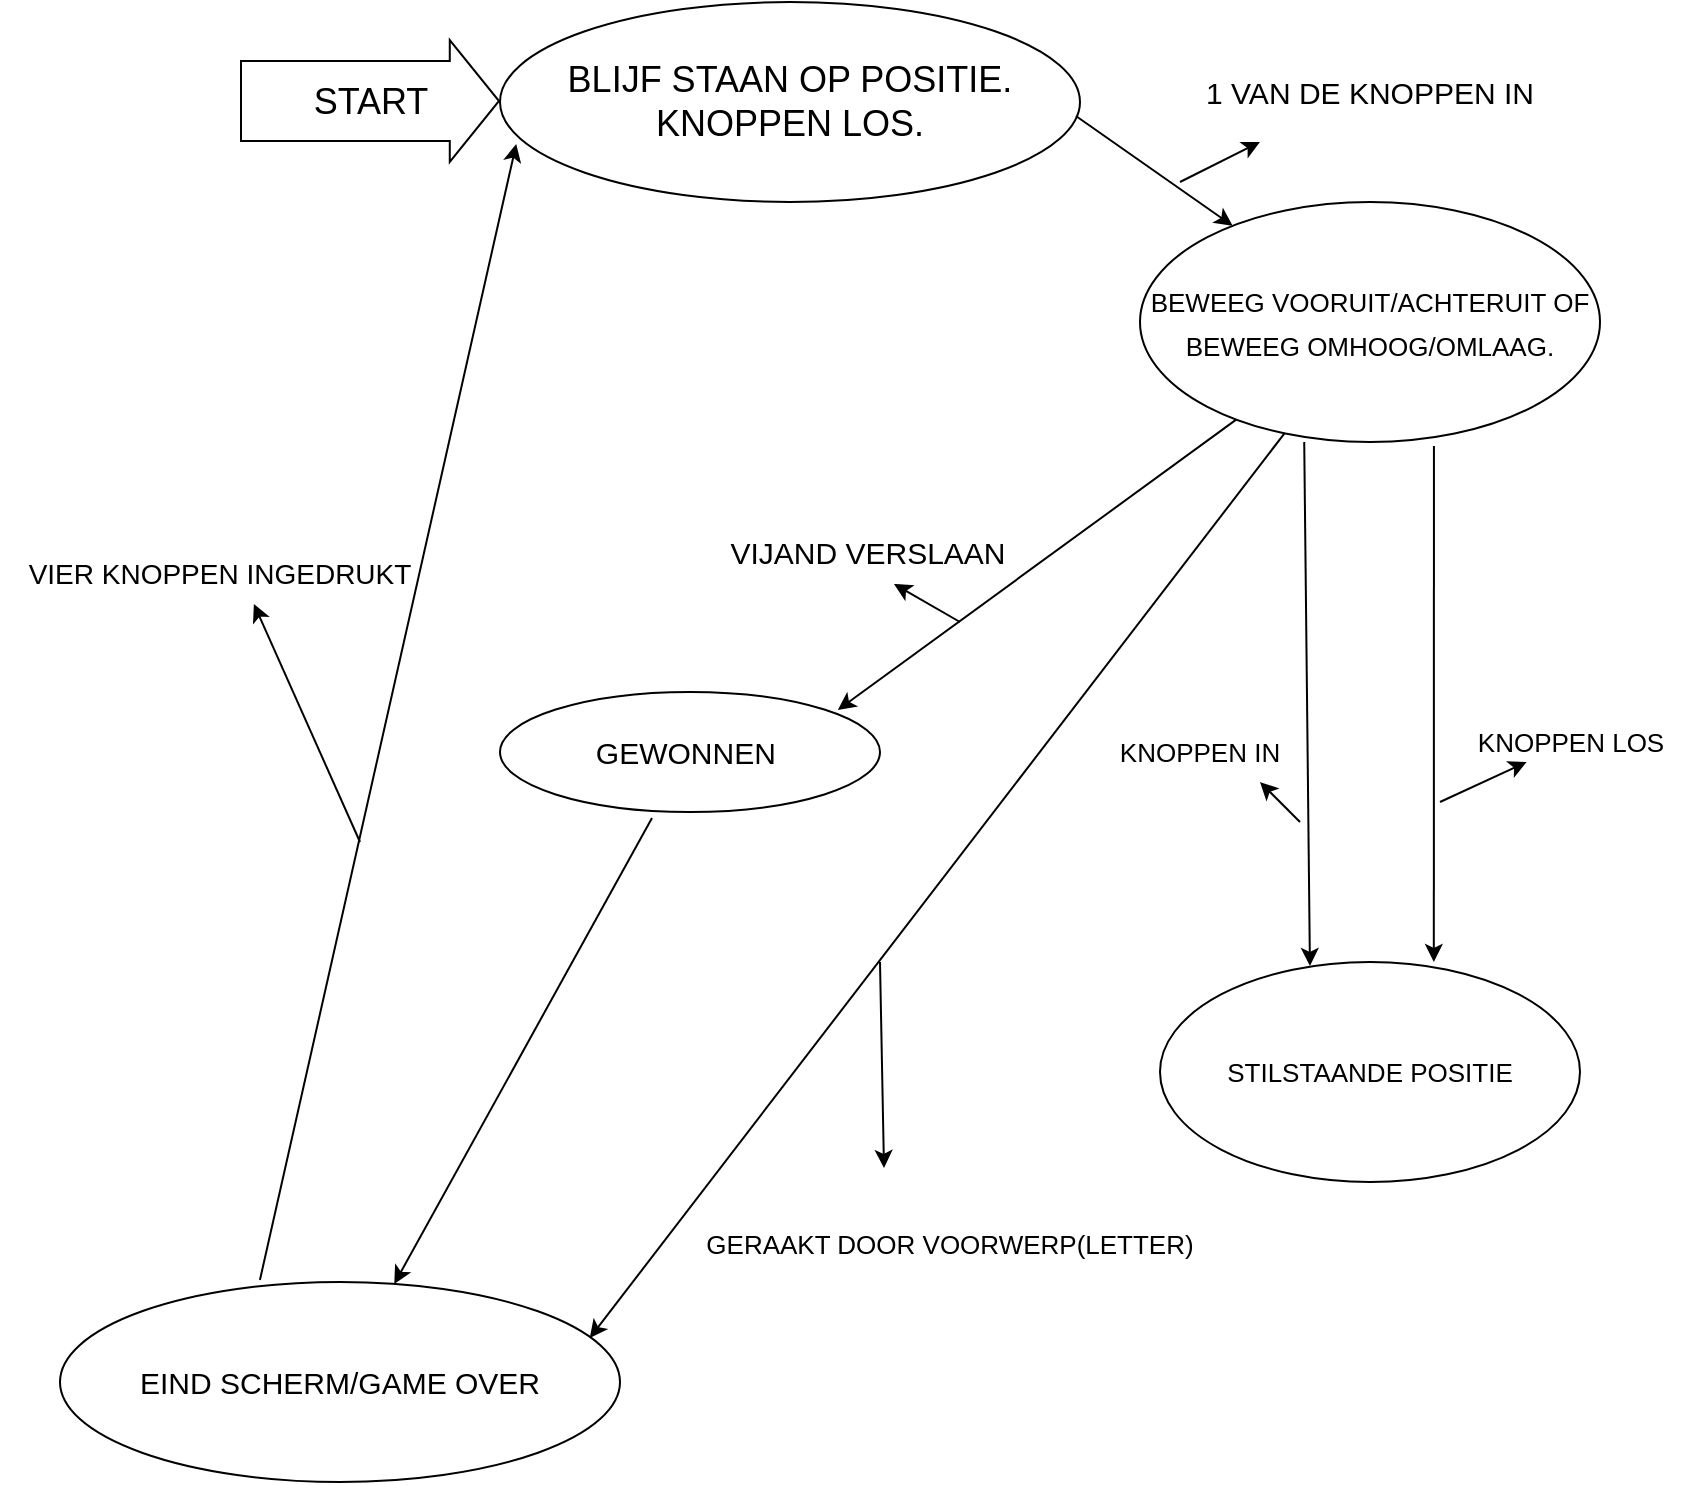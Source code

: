 <mxfile version="17.4.1" type="device"><diagram id="_FTyc6dRHyaefnpNzMyE" name="Page-1"><mxGraphModel dx="2195" dy="842" grid="1" gridSize="10" guides="1" tooltips="1" connect="1" arrows="1" fold="1" page="1" pageScale="1" pageWidth="827" pageHeight="1169" math="0" shadow="0"><root><mxCell id="0"/><mxCell id="1" parent="0"/><mxCell id="bnQuLvi2TwgKUSmEaDvS-1" value="&lt;font style=&quot;font-size: 18px&quot;&gt;BLIJF STAAN OP POSITIE.&lt;br&gt;KNOPPEN LOS.&lt;/font&gt;" style="ellipse;whiteSpace=wrap;html=1;" vertex="1" parent="1"><mxGeometry x="230" width="290" height="100" as="geometry"/></mxCell><mxCell id="bnQuLvi2TwgKUSmEaDvS-2" value="START" style="shape=flexArrow;endArrow=classic;html=1;rounded=0;fontSize=18;width=40;endSize=7.87;" edge="1" parent="1"><mxGeometry width="50" height="50" relative="1" as="geometry"><mxPoint x="100" y="49.5" as="sourcePoint"/><mxPoint x="230" y="49.5" as="targetPoint"/></mxGeometry></mxCell><mxCell id="bnQuLvi2TwgKUSmEaDvS-3" value="" style="endArrow=classic;html=1;rounded=0;fontSize=18;exitX=0.993;exitY=0.57;exitDx=0;exitDy=0;exitPerimeter=0;" edge="1" parent="1" source="bnQuLvi2TwgKUSmEaDvS-1" target="bnQuLvi2TwgKUSmEaDvS-4"><mxGeometry width="50" height="50" relative="1" as="geometry"><mxPoint x="680" y="440" as="sourcePoint"/><mxPoint x="610" y="140" as="targetPoint"/></mxGeometry></mxCell><mxCell id="bnQuLvi2TwgKUSmEaDvS-4" value="&lt;font style=&quot;font-size: 13px&quot;&gt;BEWEEG VOORUIT/ACHTERUIT OF BEWEEG OMHOOG/OMLAAG&lt;/font&gt;&lt;font style=&quot;font-size: 13px&quot;&gt;.&lt;/font&gt;" style="ellipse;whiteSpace=wrap;html=1;fontSize=18;" vertex="1" parent="1"><mxGeometry x="550" y="100" width="230" height="120" as="geometry"/></mxCell><mxCell id="bnQuLvi2TwgKUSmEaDvS-5" value="STILSTAANDE POSITIE" style="ellipse;whiteSpace=wrap;html=1;fontSize=13;" vertex="1" parent="1"><mxGeometry x="560" y="480" width="210" height="110" as="geometry"/></mxCell><mxCell id="bnQuLvi2TwgKUSmEaDvS-6" value="" style="endArrow=classic;html=1;rounded=0;fontSize=13;exitX=0.639;exitY=1.017;exitDx=0;exitDy=0;exitPerimeter=0;entryX=0.652;entryY=0;entryDx=0;entryDy=0;entryPerimeter=0;" edge="1" parent="1" source="bnQuLvi2TwgKUSmEaDvS-4" target="bnQuLvi2TwgKUSmEaDvS-5"><mxGeometry width="50" height="50" relative="1" as="geometry"><mxPoint x="680" y="440" as="sourcePoint"/><mxPoint x="730" y="390" as="targetPoint"/></mxGeometry></mxCell><mxCell id="bnQuLvi2TwgKUSmEaDvS-7" value="" style="endArrow=classic;html=1;rounded=0;fontSize=13;exitX=0.357;exitY=1;exitDx=0;exitDy=0;exitPerimeter=0;entryX=0.357;entryY=0.018;entryDx=0;entryDy=0;entryPerimeter=0;" edge="1" parent="1" source="bnQuLvi2TwgKUSmEaDvS-4" target="bnQuLvi2TwgKUSmEaDvS-5"><mxGeometry width="50" height="50" relative="1" as="geometry"><mxPoint x="680" y="440" as="sourcePoint"/><mxPoint x="730" y="390" as="targetPoint"/></mxGeometry></mxCell><mxCell id="bnQuLvi2TwgKUSmEaDvS-8" value="KNOPPEN LOS" style="text;html=1;align=center;verticalAlign=middle;resizable=0;points=[];autosize=1;strokeColor=none;fillColor=none;fontSize=13;" vertex="1" parent="1"><mxGeometry x="710" y="360" width="110" height="20" as="geometry"/></mxCell><mxCell id="bnQuLvi2TwgKUSmEaDvS-9" value="" style="endArrow=classic;html=1;rounded=0;fontSize=13;" edge="1" parent="1" target="bnQuLvi2TwgKUSmEaDvS-8"><mxGeometry width="50" height="50" relative="1" as="geometry"><mxPoint x="700" y="400" as="sourcePoint"/><mxPoint x="730" y="390" as="targetPoint"/></mxGeometry></mxCell><mxCell id="bnQuLvi2TwgKUSmEaDvS-10" value="KNOPPEN IN" style="text;html=1;strokeColor=none;fillColor=none;align=center;verticalAlign=middle;whiteSpace=wrap;rounded=0;fontSize=13;" vertex="1" parent="1"><mxGeometry x="520" y="360" width="120" height="30" as="geometry"/></mxCell><mxCell id="bnQuLvi2TwgKUSmEaDvS-11" value="" style="endArrow=classic;html=1;rounded=0;fontSize=13;entryX=0.75;entryY=1;entryDx=0;entryDy=0;" edge="1" parent="1" target="bnQuLvi2TwgKUSmEaDvS-10"><mxGeometry width="50" height="50" relative="1" as="geometry"><mxPoint x="630" y="410" as="sourcePoint"/><mxPoint x="730" y="390" as="targetPoint"/></mxGeometry></mxCell><mxCell id="bnQuLvi2TwgKUSmEaDvS-12" value="&lt;font style=&quot;font-size: 15px&quot;&gt;EIND SCHERM/GAME OVER&lt;br&gt;&lt;/font&gt;" style="ellipse;whiteSpace=wrap;html=1;fontSize=13;" vertex="1" parent="1"><mxGeometry x="10" y="640" width="280" height="100" as="geometry"/></mxCell><mxCell id="bnQuLvi2TwgKUSmEaDvS-15" value="" style="endArrow=classic;html=1;rounded=0;fontSize=18;entryX=0.946;entryY=0.28;entryDx=0;entryDy=0;entryPerimeter=0;" edge="1" parent="1" source="bnQuLvi2TwgKUSmEaDvS-4" target="bnQuLvi2TwgKUSmEaDvS-12"><mxGeometry width="50" height="50" relative="1" as="geometry"><mxPoint x="310" y="440" as="sourcePoint"/><mxPoint x="360" y="390" as="targetPoint"/></mxGeometry></mxCell><mxCell id="bnQuLvi2TwgKUSmEaDvS-16" value="&lt;font style=&quot;font-size: 13px&quot;&gt;GERAAKT DOOR VOORWERP(LETTER)&lt;/font&gt;" style="text;html=1;strokeColor=none;fillColor=none;align=center;verticalAlign=middle;whiteSpace=wrap;rounded=0;fontSize=18;" vertex="1" parent="1"><mxGeometry x="330" y="585" width="250" height="70" as="geometry"/></mxCell><mxCell id="bnQuLvi2TwgKUSmEaDvS-17" value="" style="endArrow=classic;html=1;rounded=0;fontSize=13;entryX=0.368;entryY=-0.029;entryDx=0;entryDy=0;entryPerimeter=0;" edge="1" parent="1" target="bnQuLvi2TwgKUSmEaDvS-16"><mxGeometry width="50" height="50" relative="1" as="geometry"><mxPoint x="420" y="480" as="sourcePoint"/><mxPoint x="730" y="390" as="targetPoint"/></mxGeometry></mxCell><mxCell id="bnQuLvi2TwgKUSmEaDvS-18" value="" style="endArrow=classic;html=1;rounded=0;fontSize=13;exitX=0.357;exitY=-0.01;exitDx=0;exitDy=0;exitPerimeter=0;entryX=0.028;entryY=0.71;entryDx=0;entryDy=0;entryPerimeter=0;" edge="1" parent="1" source="bnQuLvi2TwgKUSmEaDvS-12" target="bnQuLvi2TwgKUSmEaDvS-1"><mxGeometry width="50" height="50" relative="1" as="geometry"><mxPoint x="680" y="440" as="sourcePoint"/><mxPoint x="730" y="390" as="targetPoint"/></mxGeometry></mxCell><mxCell id="bnQuLvi2TwgKUSmEaDvS-19" value="GEWONNEN&amp;nbsp;" style="ellipse;whiteSpace=wrap;html=1;fontSize=15;" vertex="1" parent="1"><mxGeometry x="230" y="345" width="190" height="60" as="geometry"/></mxCell><mxCell id="bnQuLvi2TwgKUSmEaDvS-20" value="" style="endArrow=classic;html=1;rounded=0;fontSize=15;entryX=0.889;entryY=0.15;entryDx=0;entryDy=0;entryPerimeter=0;" edge="1" parent="1" source="bnQuLvi2TwgKUSmEaDvS-4" target="bnQuLvi2TwgKUSmEaDvS-19"><mxGeometry width="50" height="50" relative="1" as="geometry"><mxPoint x="650" y="440" as="sourcePoint"/><mxPoint x="700" y="390" as="targetPoint"/></mxGeometry></mxCell><mxCell id="bnQuLvi2TwgKUSmEaDvS-21" value="VIJAND VERSLAAN" style="text;html=1;strokeColor=none;fillColor=none;align=center;verticalAlign=middle;whiteSpace=wrap;rounded=0;fontSize=15;" vertex="1" parent="1"><mxGeometry x="289" y="260" width="250" height="30" as="geometry"/></mxCell><mxCell id="bnQuLvi2TwgKUSmEaDvS-26" value="" style="endArrow=classic;html=1;rounded=0;fontSize=15;exitX=0.4;exitY=1.05;exitDx=0;exitDy=0;exitPerimeter=0;" edge="1" parent="1" source="bnQuLvi2TwgKUSmEaDvS-19" target="bnQuLvi2TwgKUSmEaDvS-12"><mxGeometry width="50" height="50" relative="1" as="geometry"><mxPoint x="290" y="450" as="sourcePoint"/><mxPoint x="330" y="330" as="targetPoint"/></mxGeometry></mxCell><mxCell id="bnQuLvi2TwgKUSmEaDvS-27" value="1 VAN DE KNOPPEN IN" style="text;html=1;strokeColor=none;fillColor=none;align=center;verticalAlign=middle;whiteSpace=wrap;rounded=0;fontSize=15;" vertex="1" parent="1"><mxGeometry x="555" y="20" width="220" height="50" as="geometry"/></mxCell><mxCell id="bnQuLvi2TwgKUSmEaDvS-28" value="" style="endArrow=classic;html=1;rounded=0;fontSize=15;entryX=0.25;entryY=1;entryDx=0;entryDy=0;" edge="1" parent="1" target="bnQuLvi2TwgKUSmEaDvS-27"><mxGeometry width="50" height="50" relative="1" as="geometry"><mxPoint x="570" y="90" as="sourcePoint"/><mxPoint x="700" y="390" as="targetPoint"/><Array as="points"/></mxGeometry></mxCell><mxCell id="bnQuLvi2TwgKUSmEaDvS-29" value="" style="endArrow=classic;html=1;rounded=0;fontSize=15;entryX=0.552;entryY=1.033;entryDx=0;entryDy=0;entryPerimeter=0;" edge="1" parent="1" target="bnQuLvi2TwgKUSmEaDvS-21"><mxGeometry width="50" height="50" relative="1" as="geometry"><mxPoint x="460" y="310" as="sourcePoint"/><mxPoint x="700" y="390" as="targetPoint"/></mxGeometry></mxCell><mxCell id="bnQuLvi2TwgKUSmEaDvS-30" value="&lt;font style=&quot;font-size: 14px&quot;&gt;VIER KNOPPEN INGEDRUKT&lt;/font&gt;" style="text;html=1;strokeColor=none;fillColor=none;align=center;verticalAlign=middle;whiteSpace=wrap;rounded=0;fontSize=15;" vertex="1" parent="1"><mxGeometry x="-20" y="270" width="220" height="30" as="geometry"/></mxCell><mxCell id="bnQuLvi2TwgKUSmEaDvS-31" value="" style="endArrow=classic;html=1;rounded=0;fontSize=15;entryX=0.577;entryY=1.033;entryDx=0;entryDy=0;entryPerimeter=0;" edge="1" parent="1" target="bnQuLvi2TwgKUSmEaDvS-30"><mxGeometry width="50" height="50" relative="1" as="geometry"><mxPoint x="160" y="420" as="sourcePoint"/><mxPoint x="700" y="390" as="targetPoint"/></mxGeometry></mxCell></root></mxGraphModel></diagram></mxfile>